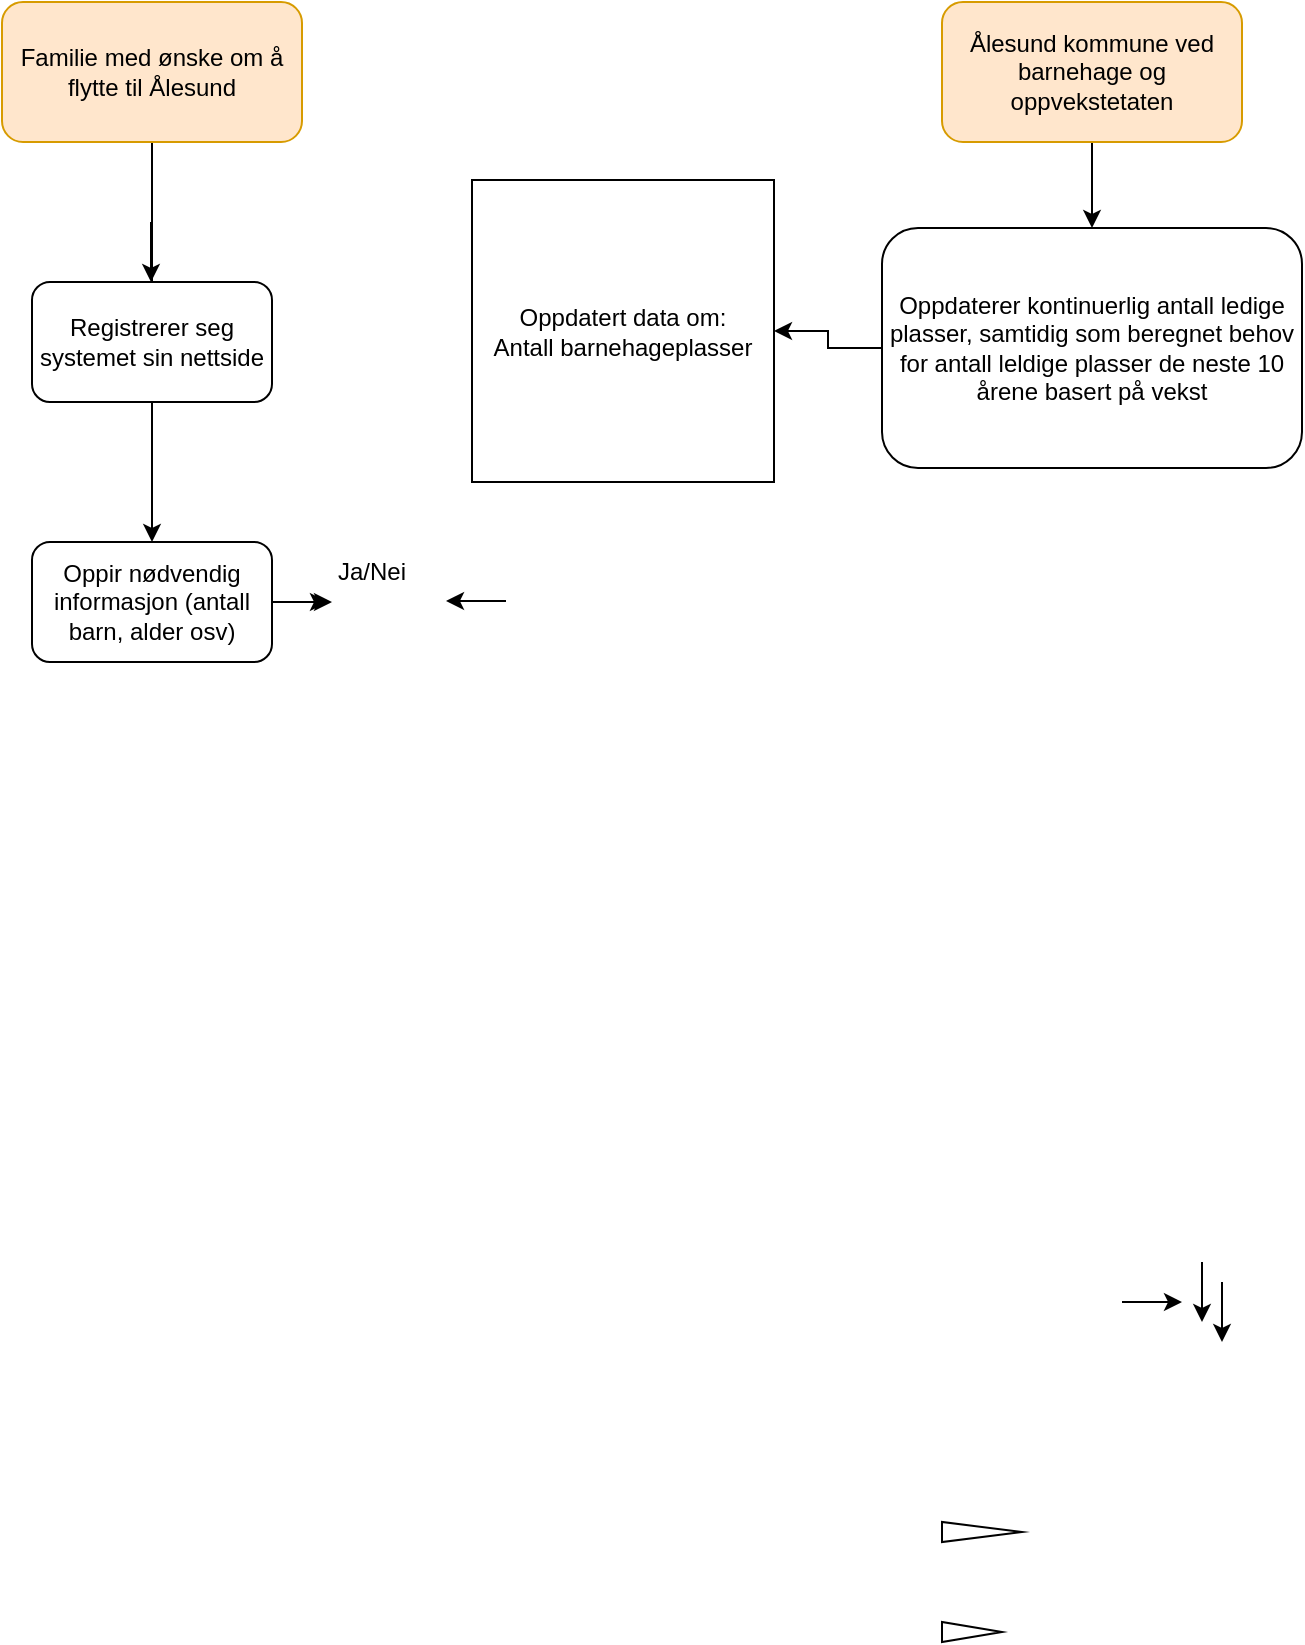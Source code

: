 <mxfile version="22.0.2" type="github">
  <diagram id="C5RBs43oDa-KdzZeNtuy" name="Page-1">
    <mxGraphModel dx="2074" dy="1118" grid="1" gridSize="10" guides="1" tooltips="1" connect="1" arrows="1" fold="1" page="1" pageScale="1" pageWidth="827" pageHeight="1169" math="0" shadow="0">
      <root>
        <mxCell id="WIyWlLk6GJQsqaUBKTNV-0" />
        <mxCell id="WIyWlLk6GJQsqaUBKTNV-1" parent="WIyWlLk6GJQsqaUBKTNV-0" />
        <mxCell id="G2nF_cRTzTYgWaF174XV-6" value="" style="edgeStyle=orthogonalEdgeStyle;rounded=0;orthogonalLoop=1;jettySize=auto;html=1;" edge="1" parent="WIyWlLk6GJQsqaUBKTNV-1" source="WIyWlLk6GJQsqaUBKTNV-3" target="G2nF_cRTzTYgWaF174XV-5">
          <mxGeometry relative="1" as="geometry">
            <Array as="points">
              <mxPoint x="170" y="260" />
              <mxPoint x="170" y="260" />
            </Array>
          </mxGeometry>
        </mxCell>
        <mxCell id="WIyWlLk6GJQsqaUBKTNV-3" value="Familie med ønske om å flytte til Ålesund" style="rounded=1;whiteSpace=wrap;html=1;fontSize=12;glass=0;strokeWidth=1;shadow=0;fillColor=#ffe6cc;strokeColor=#d79b00;" parent="WIyWlLk6GJQsqaUBKTNV-1" vertex="1">
          <mxGeometry x="95" y="40" width="150" height="70" as="geometry" />
        </mxCell>
        <mxCell id="G2nF_cRTzTYgWaF174XV-19" style="edgeStyle=orthogonalEdgeStyle;rounded=0;orthogonalLoop=1;jettySize=auto;html=1;entryX=0.5;entryY=0;entryDx=0;entryDy=0;" edge="1" parent="WIyWlLk6GJQsqaUBKTNV-1" source="G2nF_cRTzTYgWaF174XV-1" target="G2nF_cRTzTYgWaF174XV-20">
          <mxGeometry relative="1" as="geometry">
            <mxPoint x="640" y="140" as="targetPoint" />
            <Array as="points" />
          </mxGeometry>
        </mxCell>
        <mxCell id="G2nF_cRTzTYgWaF174XV-1" value="Ålesund kommune ved barnehage og oppvekstetaten" style="rounded=1;whiteSpace=wrap;html=1;fillColor=#ffe6cc;strokeColor=#d79b00;" vertex="1" parent="WIyWlLk6GJQsqaUBKTNV-1">
          <mxGeometry x="565" y="40" width="150" height="70" as="geometry" />
        </mxCell>
        <mxCell id="G2nF_cRTzTYgWaF174XV-17" style="edgeStyle=orthogonalEdgeStyle;rounded=0;orthogonalLoop=1;jettySize=auto;html=1;" edge="1" parent="WIyWlLk6GJQsqaUBKTNV-1" source="G2nF_cRTzTYgWaF174XV-5">
          <mxGeometry relative="1" as="geometry">
            <mxPoint x="260" y="340" as="targetPoint" />
          </mxGeometry>
        </mxCell>
        <mxCell id="G2nF_cRTzTYgWaF174XV-5" value="Oppir nødvendig informasjon (antall barn, alder osv)" style="whiteSpace=wrap;html=1;rounded=1;glass=0;strokeWidth=1;shadow=0;" vertex="1" parent="WIyWlLk6GJQsqaUBKTNV-1">
          <mxGeometry x="110" y="310" width="120" height="60" as="geometry" />
        </mxCell>
        <mxCell id="G2nF_cRTzTYgWaF174XV-7" value="Registrerer seg systemet sin nettside" style="rounded=1;whiteSpace=wrap;html=1;" vertex="1" parent="WIyWlLk6GJQsqaUBKTNV-1">
          <mxGeometry x="110" y="180" width="120" height="60" as="geometry" />
        </mxCell>
        <mxCell id="G2nF_cRTzTYgWaF174XV-9" value="" style="html=1;shadow=0;dashed=0;align=center;verticalAlign=middle;shape=mxgraph.arrows2.arrow;dy=0.6;dx=40;notch=0;" vertex="1" parent="WIyWlLk6GJQsqaUBKTNV-1">
          <mxGeometry x="565" y="800" width="40" height="10" as="geometry" />
        </mxCell>
        <mxCell id="G2nF_cRTzTYgWaF174XV-10" value="" style="html=1;shadow=0;dashed=0;align=center;verticalAlign=middle;shape=mxgraph.arrows2.arrow;dy=0.6;dx=40;notch=0;" vertex="1" parent="WIyWlLk6GJQsqaUBKTNV-1">
          <mxGeometry x="565" y="850" width="30" height="10" as="geometry" />
        </mxCell>
        <mxCell id="G2nF_cRTzTYgWaF174XV-12" value="" style="edgeStyle=orthogonalEdgeStyle;rounded=0;orthogonalLoop=1;jettySize=auto;html=1;" edge="1" parent="WIyWlLk6GJQsqaUBKTNV-1">
          <mxGeometry relative="1" as="geometry">
            <mxPoint x="169.5" y="150" as="sourcePoint" />
            <mxPoint x="169.5" y="180" as="targetPoint" />
          </mxGeometry>
        </mxCell>
        <mxCell id="G2nF_cRTzTYgWaF174XV-13" value="" style="edgeStyle=orthogonalEdgeStyle;rounded=0;orthogonalLoop=1;jettySize=auto;html=1;" edge="1" parent="WIyWlLk6GJQsqaUBKTNV-1">
          <mxGeometry relative="1" as="geometry">
            <mxPoint x="655" y="690" as="sourcePoint" />
            <mxPoint x="685" y="690" as="targetPoint" />
          </mxGeometry>
        </mxCell>
        <mxCell id="G2nF_cRTzTYgWaF174XV-14" value="" style="edgeStyle=orthogonalEdgeStyle;rounded=0;orthogonalLoop=1;jettySize=auto;html=1;" edge="1" parent="WIyWlLk6GJQsqaUBKTNV-1">
          <mxGeometry relative="1" as="geometry">
            <mxPoint x="695" y="670" as="sourcePoint" />
            <mxPoint x="695" y="700" as="targetPoint" />
          </mxGeometry>
        </mxCell>
        <mxCell id="G2nF_cRTzTYgWaF174XV-15" value="" style="edgeStyle=orthogonalEdgeStyle;rounded=0;orthogonalLoop=1;jettySize=auto;html=1;" edge="1" parent="WIyWlLk6GJQsqaUBKTNV-1">
          <mxGeometry relative="1" as="geometry">
            <mxPoint x="705" y="680" as="sourcePoint" />
            <mxPoint x="705" y="710" as="targetPoint" />
          </mxGeometry>
        </mxCell>
        <mxCell id="G2nF_cRTzTYgWaF174XV-16" value="" style="edgeStyle=orthogonalEdgeStyle;rounded=0;orthogonalLoop=1;jettySize=auto;html=1;" edge="1" parent="WIyWlLk6GJQsqaUBKTNV-1">
          <mxGeometry relative="1" as="geometry">
            <mxPoint x="347" y="339.5" as="sourcePoint" />
            <mxPoint x="317" y="339.5" as="targetPoint" />
          </mxGeometry>
        </mxCell>
        <mxCell id="G2nF_cRTzTYgWaF174XV-18" value="Oppdatert data om:&lt;br&gt;Antall barnehageplasser&lt;br&gt;" style="whiteSpace=wrap;html=1;aspect=fixed;" vertex="1" parent="WIyWlLk6GJQsqaUBKTNV-1">
          <mxGeometry x="330" y="129" width="151" height="151" as="geometry" />
        </mxCell>
        <mxCell id="G2nF_cRTzTYgWaF174XV-29" value="" style="edgeStyle=orthogonalEdgeStyle;rounded=0;orthogonalLoop=1;jettySize=auto;html=1;" edge="1" parent="WIyWlLk6GJQsqaUBKTNV-1" source="G2nF_cRTzTYgWaF174XV-20" target="G2nF_cRTzTYgWaF174XV-18">
          <mxGeometry relative="1" as="geometry" />
        </mxCell>
        <mxCell id="G2nF_cRTzTYgWaF174XV-20" value="Oppdaterer kontinuerlig antall ledige plasser, samtidig som beregnet behov for antall leldige plasser de neste 10 årene basert på vekst" style="rounded=1;whiteSpace=wrap;html=1;" vertex="1" parent="WIyWlLk6GJQsqaUBKTNV-1">
          <mxGeometry x="535" y="153" width="210" height="120" as="geometry" />
        </mxCell>
        <mxCell id="G2nF_cRTzTYgWaF174XV-26" value="Ja/Nei" style="text;html=1;strokeColor=none;fillColor=none;align=center;verticalAlign=middle;whiteSpace=wrap;rounded=0;" vertex="1" parent="WIyWlLk6GJQsqaUBKTNV-1">
          <mxGeometry x="250" y="310" width="60" height="30" as="geometry" />
        </mxCell>
        <mxCell id="G2nF_cRTzTYgWaF174XV-28" style="edgeStyle=orthogonalEdgeStyle;rounded=0;orthogonalLoop=1;jettySize=auto;html=1;exitX=0;exitY=1;exitDx=0;exitDy=0;entryX=0.133;entryY=1;entryDx=0;entryDy=0;entryPerimeter=0;" edge="1" parent="WIyWlLk6GJQsqaUBKTNV-1" source="G2nF_cRTzTYgWaF174XV-26" target="G2nF_cRTzTYgWaF174XV-26">
          <mxGeometry relative="1" as="geometry" />
        </mxCell>
      </root>
    </mxGraphModel>
  </diagram>
</mxfile>
